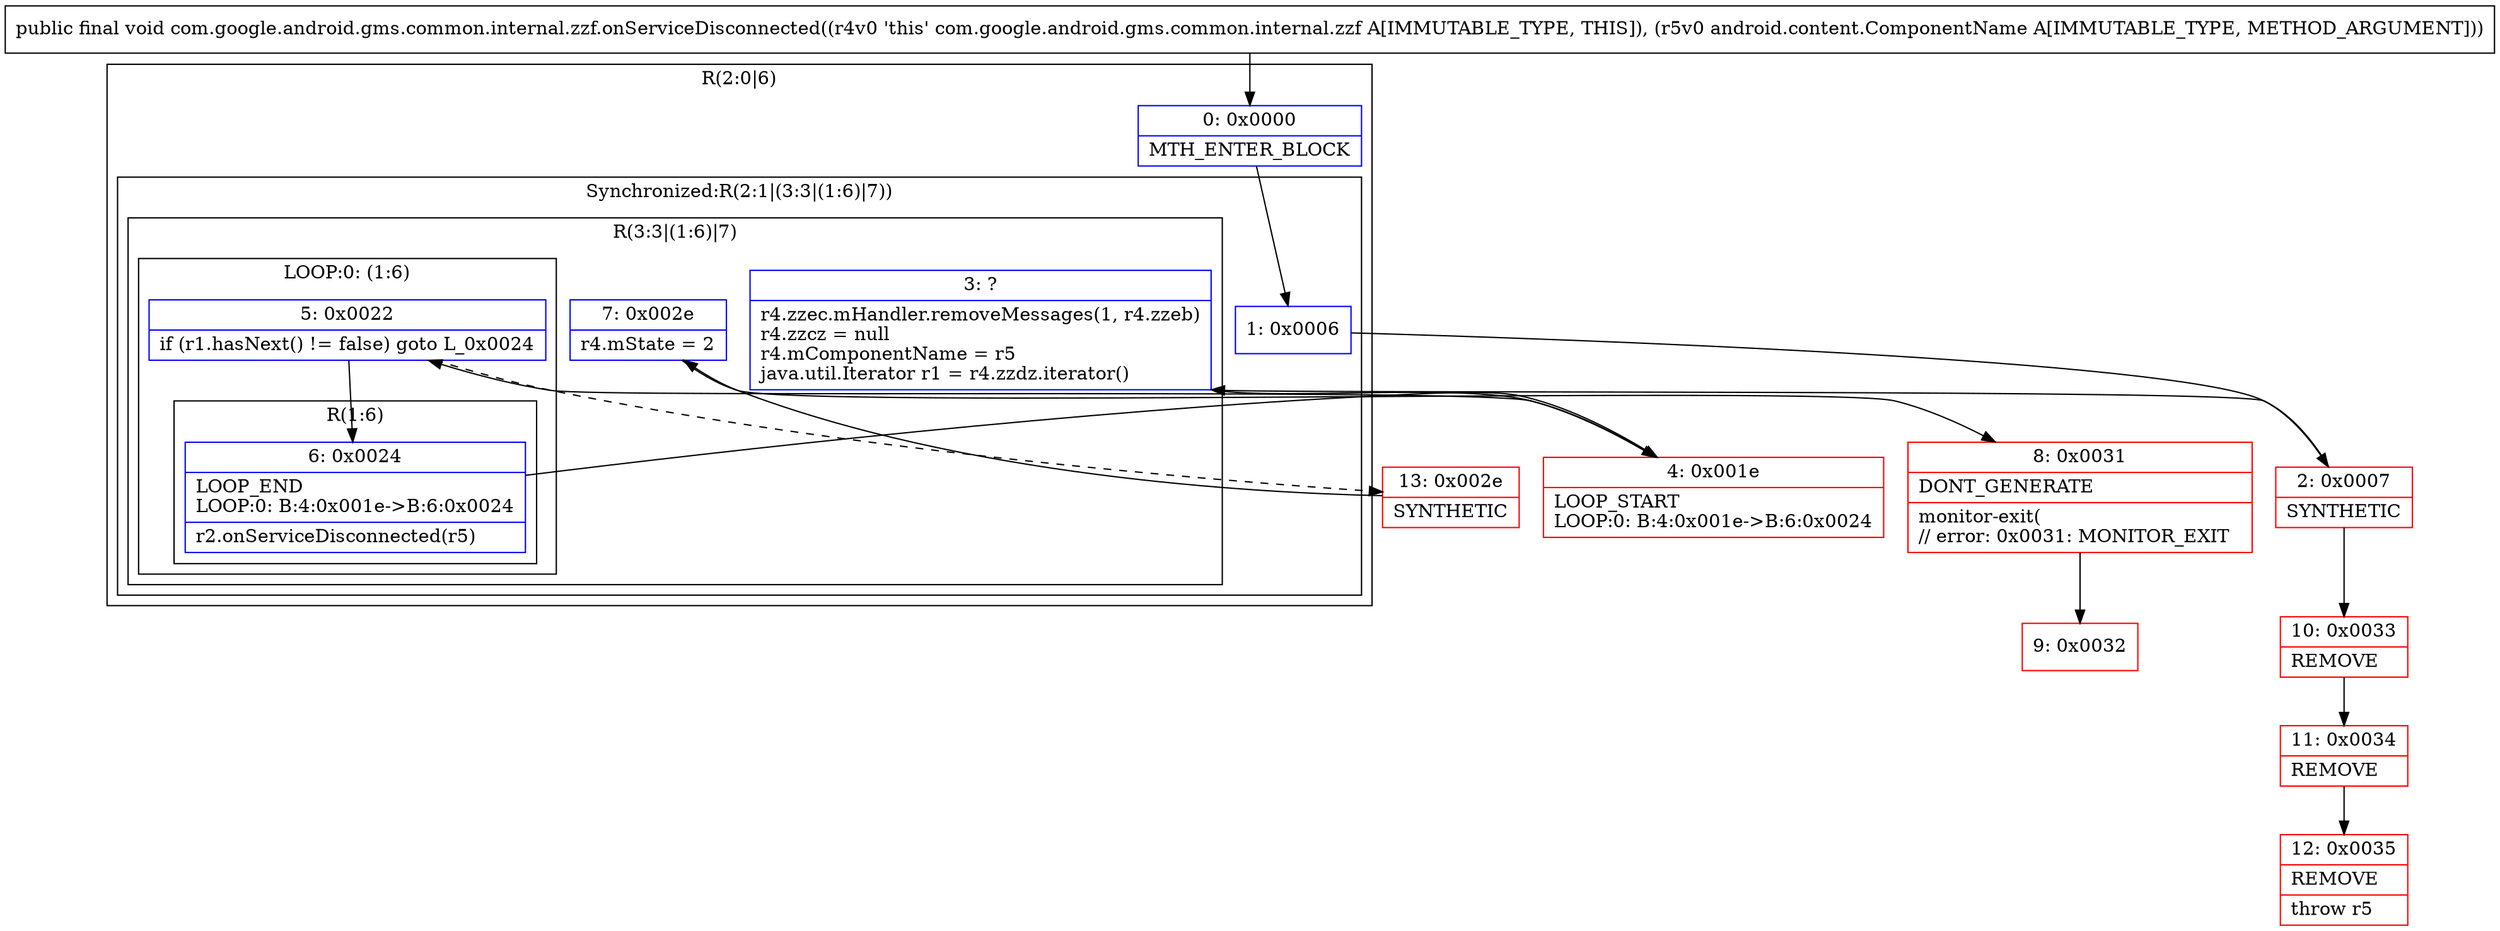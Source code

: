 digraph "CFG forcom.google.android.gms.common.internal.zzf.onServiceDisconnected(Landroid\/content\/ComponentName;)V" {
subgraph cluster_Region_367997949 {
label = "R(2:0|6)";
node [shape=record,color=blue];
Node_0 [shape=record,label="{0\:\ 0x0000|MTH_ENTER_BLOCK\l}"];
subgraph cluster_SynchronizedRegion_209955514 {
label = "Synchronized:R(2:1|(3:3|(1:6)|7))";
node [shape=record,color=blue];
Node_1 [shape=record,label="{1\:\ 0x0006}"];
subgraph cluster_Region_1720876563 {
label = "R(3:3|(1:6)|7)";
node [shape=record,color=blue];
Node_3 [shape=record,label="{3\:\ ?|r4.zzec.mHandler.removeMessages(1, r4.zzeb)\lr4.zzcz = null\lr4.mComponentName = r5\ljava.util.Iterator r1 = r4.zzdz.iterator()\l}"];
subgraph cluster_LoopRegion_1099612991 {
label = "LOOP:0: (1:6)";
node [shape=record,color=blue];
Node_5 [shape=record,label="{5\:\ 0x0022|if (r1.hasNext() != false) goto L_0x0024\l}"];
subgraph cluster_Region_764833832 {
label = "R(1:6)";
node [shape=record,color=blue];
Node_6 [shape=record,label="{6\:\ 0x0024|LOOP_END\lLOOP:0: B:4:0x001e\-\>B:6:0x0024\l|r2.onServiceDisconnected(r5)\l}"];
}
}
Node_7 [shape=record,label="{7\:\ 0x002e|r4.mState = 2\l}"];
}
}
}
Node_2 [shape=record,color=red,label="{2\:\ 0x0007|SYNTHETIC\l}"];
Node_4 [shape=record,color=red,label="{4\:\ 0x001e|LOOP_START\lLOOP:0: B:4:0x001e\-\>B:6:0x0024\l}"];
Node_8 [shape=record,color=red,label="{8\:\ 0x0031|DONT_GENERATE\l|monitor\-exit(\l\/\/ error: 0x0031: MONITOR_EXIT  \l}"];
Node_9 [shape=record,color=red,label="{9\:\ 0x0032}"];
Node_10 [shape=record,color=red,label="{10\:\ 0x0033|REMOVE\l}"];
Node_11 [shape=record,color=red,label="{11\:\ 0x0034|REMOVE\l}"];
Node_12 [shape=record,color=red,label="{12\:\ 0x0035|REMOVE\l|throw r5\l}"];
Node_13 [shape=record,color=red,label="{13\:\ 0x002e|SYNTHETIC\l}"];
MethodNode[shape=record,label="{public final void com.google.android.gms.common.internal.zzf.onServiceDisconnected((r4v0 'this' com.google.android.gms.common.internal.zzf A[IMMUTABLE_TYPE, THIS]), (r5v0 android.content.ComponentName A[IMMUTABLE_TYPE, METHOD_ARGUMENT])) }"];
MethodNode -> Node_0;
Node_0 -> Node_1;
Node_1 -> Node_2;
Node_3 -> Node_4;
Node_5 -> Node_6;
Node_5 -> Node_13[style=dashed];
Node_6 -> Node_4;
Node_7 -> Node_8;
Node_2 -> Node_3;
Node_2 -> Node_10;
Node_4 -> Node_5;
Node_8 -> Node_9;
Node_10 -> Node_11;
Node_11 -> Node_12;
Node_13 -> Node_7;
}

